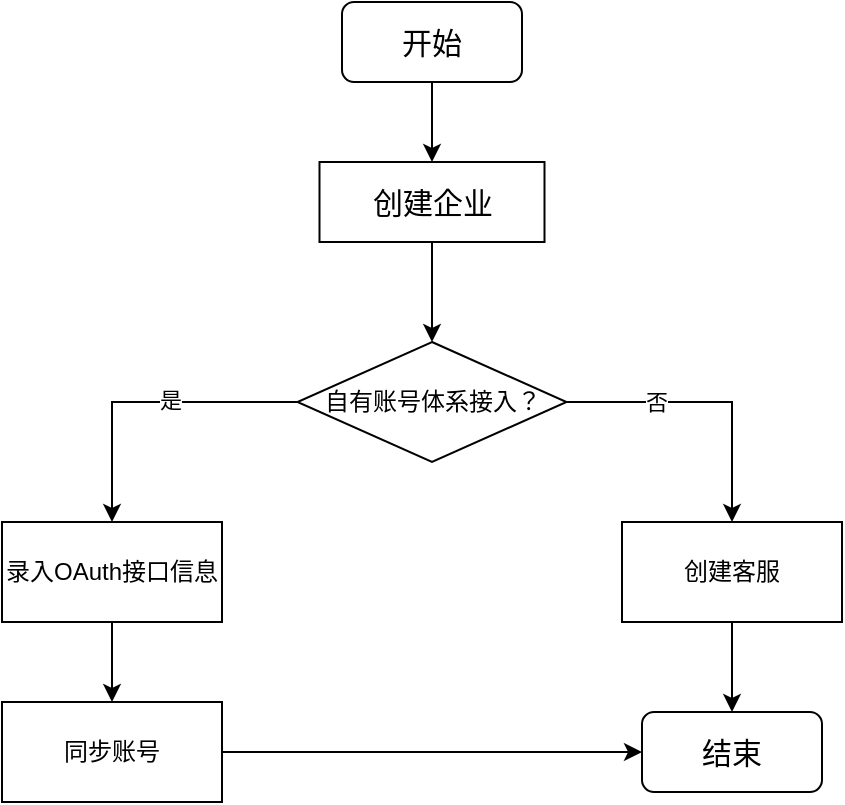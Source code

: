 <mxfile version="13.8.5" type="github">
  <diagram id="VJCo5P5VoEOkaGIKsCtQ" name="Page-1">
    <mxGraphModel dx="1426" dy="722" grid="1" gridSize="10" guides="1" tooltips="1" connect="1" arrows="1" fold="1" page="1" pageScale="1" pageWidth="827" pageHeight="1169" math="0" shadow="0">
      <root>
        <mxCell id="0" />
        <mxCell id="1" parent="0" />
        <mxCell id="xea7Ob0zWwAoHEg_F9E0-7" style="edgeStyle=orthogonalEdgeStyle;rounded=0;orthogonalLoop=1;jettySize=auto;html=1;exitX=0.5;exitY=1;exitDx=0;exitDy=0;entryX=0.5;entryY=0;entryDx=0;entryDy=0;" edge="1" parent="1" source="xea7Ob0zWwAoHEg_F9E0-1" target="xea7Ob0zWwAoHEg_F9E0-6">
          <mxGeometry relative="1" as="geometry" />
        </mxCell>
        <mxCell id="xea7Ob0zWwAoHEg_F9E0-1" value="&lt;font style=&quot;font-size: 15px&quot;&gt;开始&lt;/font&gt;" style="rounded=1;whiteSpace=wrap;html=1;" vertex="1" parent="1">
          <mxGeometry x="340" y="50" width="90" height="40" as="geometry" />
        </mxCell>
        <mxCell id="xea7Ob0zWwAoHEg_F9E0-9" value="" style="edgeStyle=orthogonalEdgeStyle;rounded=0;orthogonalLoop=1;jettySize=auto;html=1;" edge="1" parent="1" source="xea7Ob0zWwAoHEg_F9E0-6" target="xea7Ob0zWwAoHEg_F9E0-8">
          <mxGeometry relative="1" as="geometry" />
        </mxCell>
        <mxCell id="xea7Ob0zWwAoHEg_F9E0-6" value="&lt;font style=&quot;font-size: 15px&quot;&gt;创建企业&lt;/font&gt;" style="rounded=0;whiteSpace=wrap;html=1;" vertex="1" parent="1">
          <mxGeometry x="328.75" y="130" width="112.5" height="40" as="geometry" />
        </mxCell>
        <mxCell id="xea7Ob0zWwAoHEg_F9E0-11" style="edgeStyle=orthogonalEdgeStyle;rounded=0;orthogonalLoop=1;jettySize=auto;html=1;" edge="1" parent="1" source="xea7Ob0zWwAoHEg_F9E0-8" target="xea7Ob0zWwAoHEg_F9E0-10">
          <mxGeometry relative="1" as="geometry" />
        </mxCell>
        <mxCell id="xea7Ob0zWwAoHEg_F9E0-14" value="是" style="edgeLabel;html=1;align=center;verticalAlign=middle;resizable=0;points=[];" vertex="1" connectable="0" parent="xea7Ob0zWwAoHEg_F9E0-11">
          <mxGeometry x="-0.165" y="-1" relative="1" as="geometry">
            <mxPoint as="offset" />
          </mxGeometry>
        </mxCell>
        <mxCell id="xea7Ob0zWwAoHEg_F9E0-13" style="edgeStyle=orthogonalEdgeStyle;rounded=0;orthogonalLoop=1;jettySize=auto;html=1;entryX=0.5;entryY=0;entryDx=0;entryDy=0;" edge="1" parent="1" source="xea7Ob0zWwAoHEg_F9E0-8" target="xea7Ob0zWwAoHEg_F9E0-12">
          <mxGeometry relative="1" as="geometry" />
        </mxCell>
        <mxCell id="xea7Ob0zWwAoHEg_F9E0-15" value="否" style="edgeLabel;html=1;align=center;verticalAlign=middle;resizable=0;points=[];" vertex="1" connectable="0" parent="xea7Ob0zWwAoHEg_F9E0-13">
          <mxGeometry x="-0.387" relative="1" as="geometry">
            <mxPoint as="offset" />
          </mxGeometry>
        </mxCell>
        <mxCell id="xea7Ob0zWwAoHEg_F9E0-8" value="自有账号体系接入？" style="rhombus;whiteSpace=wrap;html=1;" vertex="1" parent="1">
          <mxGeometry x="317.75" y="220" width="134.5" height="60" as="geometry" />
        </mxCell>
        <mxCell id="xea7Ob0zWwAoHEg_F9E0-17" value="" style="edgeStyle=orthogonalEdgeStyle;rounded=0;orthogonalLoop=1;jettySize=auto;html=1;" edge="1" parent="1" source="xea7Ob0zWwAoHEg_F9E0-10" target="xea7Ob0zWwAoHEg_F9E0-16">
          <mxGeometry relative="1" as="geometry" />
        </mxCell>
        <mxCell id="xea7Ob0zWwAoHEg_F9E0-10" value="录入OAuth接口信息" style="rounded=0;whiteSpace=wrap;html=1;" vertex="1" parent="1">
          <mxGeometry x="170" y="310" width="110" height="50" as="geometry" />
        </mxCell>
        <mxCell id="xea7Ob0zWwAoHEg_F9E0-22" value="" style="edgeStyle=orthogonalEdgeStyle;rounded=0;orthogonalLoop=1;jettySize=auto;html=1;" edge="1" parent="1" source="xea7Ob0zWwAoHEg_F9E0-12" target="xea7Ob0zWwAoHEg_F9E0-19">
          <mxGeometry relative="1" as="geometry" />
        </mxCell>
        <mxCell id="xea7Ob0zWwAoHEg_F9E0-12" value="创建客服" style="rounded=0;whiteSpace=wrap;html=1;" vertex="1" parent="1">
          <mxGeometry x="480" y="310" width="110" height="50" as="geometry" />
        </mxCell>
        <mxCell id="xea7Ob0zWwAoHEg_F9E0-20" style="edgeStyle=orthogonalEdgeStyle;rounded=0;orthogonalLoop=1;jettySize=auto;html=1;entryX=0;entryY=0.5;entryDx=0;entryDy=0;" edge="1" parent="1" source="xea7Ob0zWwAoHEg_F9E0-16" target="xea7Ob0zWwAoHEg_F9E0-19">
          <mxGeometry relative="1" as="geometry" />
        </mxCell>
        <mxCell id="xea7Ob0zWwAoHEg_F9E0-16" value="同步账号" style="rounded=0;whiteSpace=wrap;html=1;" vertex="1" parent="1">
          <mxGeometry x="170" y="400" width="110" height="50" as="geometry" />
        </mxCell>
        <mxCell id="xea7Ob0zWwAoHEg_F9E0-19" value="&lt;font style=&quot;font-size: 15px&quot;&gt;结束&lt;/font&gt;" style="rounded=1;whiteSpace=wrap;html=1;" vertex="1" parent="1">
          <mxGeometry x="490" y="405" width="90" height="40" as="geometry" />
        </mxCell>
      </root>
    </mxGraphModel>
  </diagram>
</mxfile>

